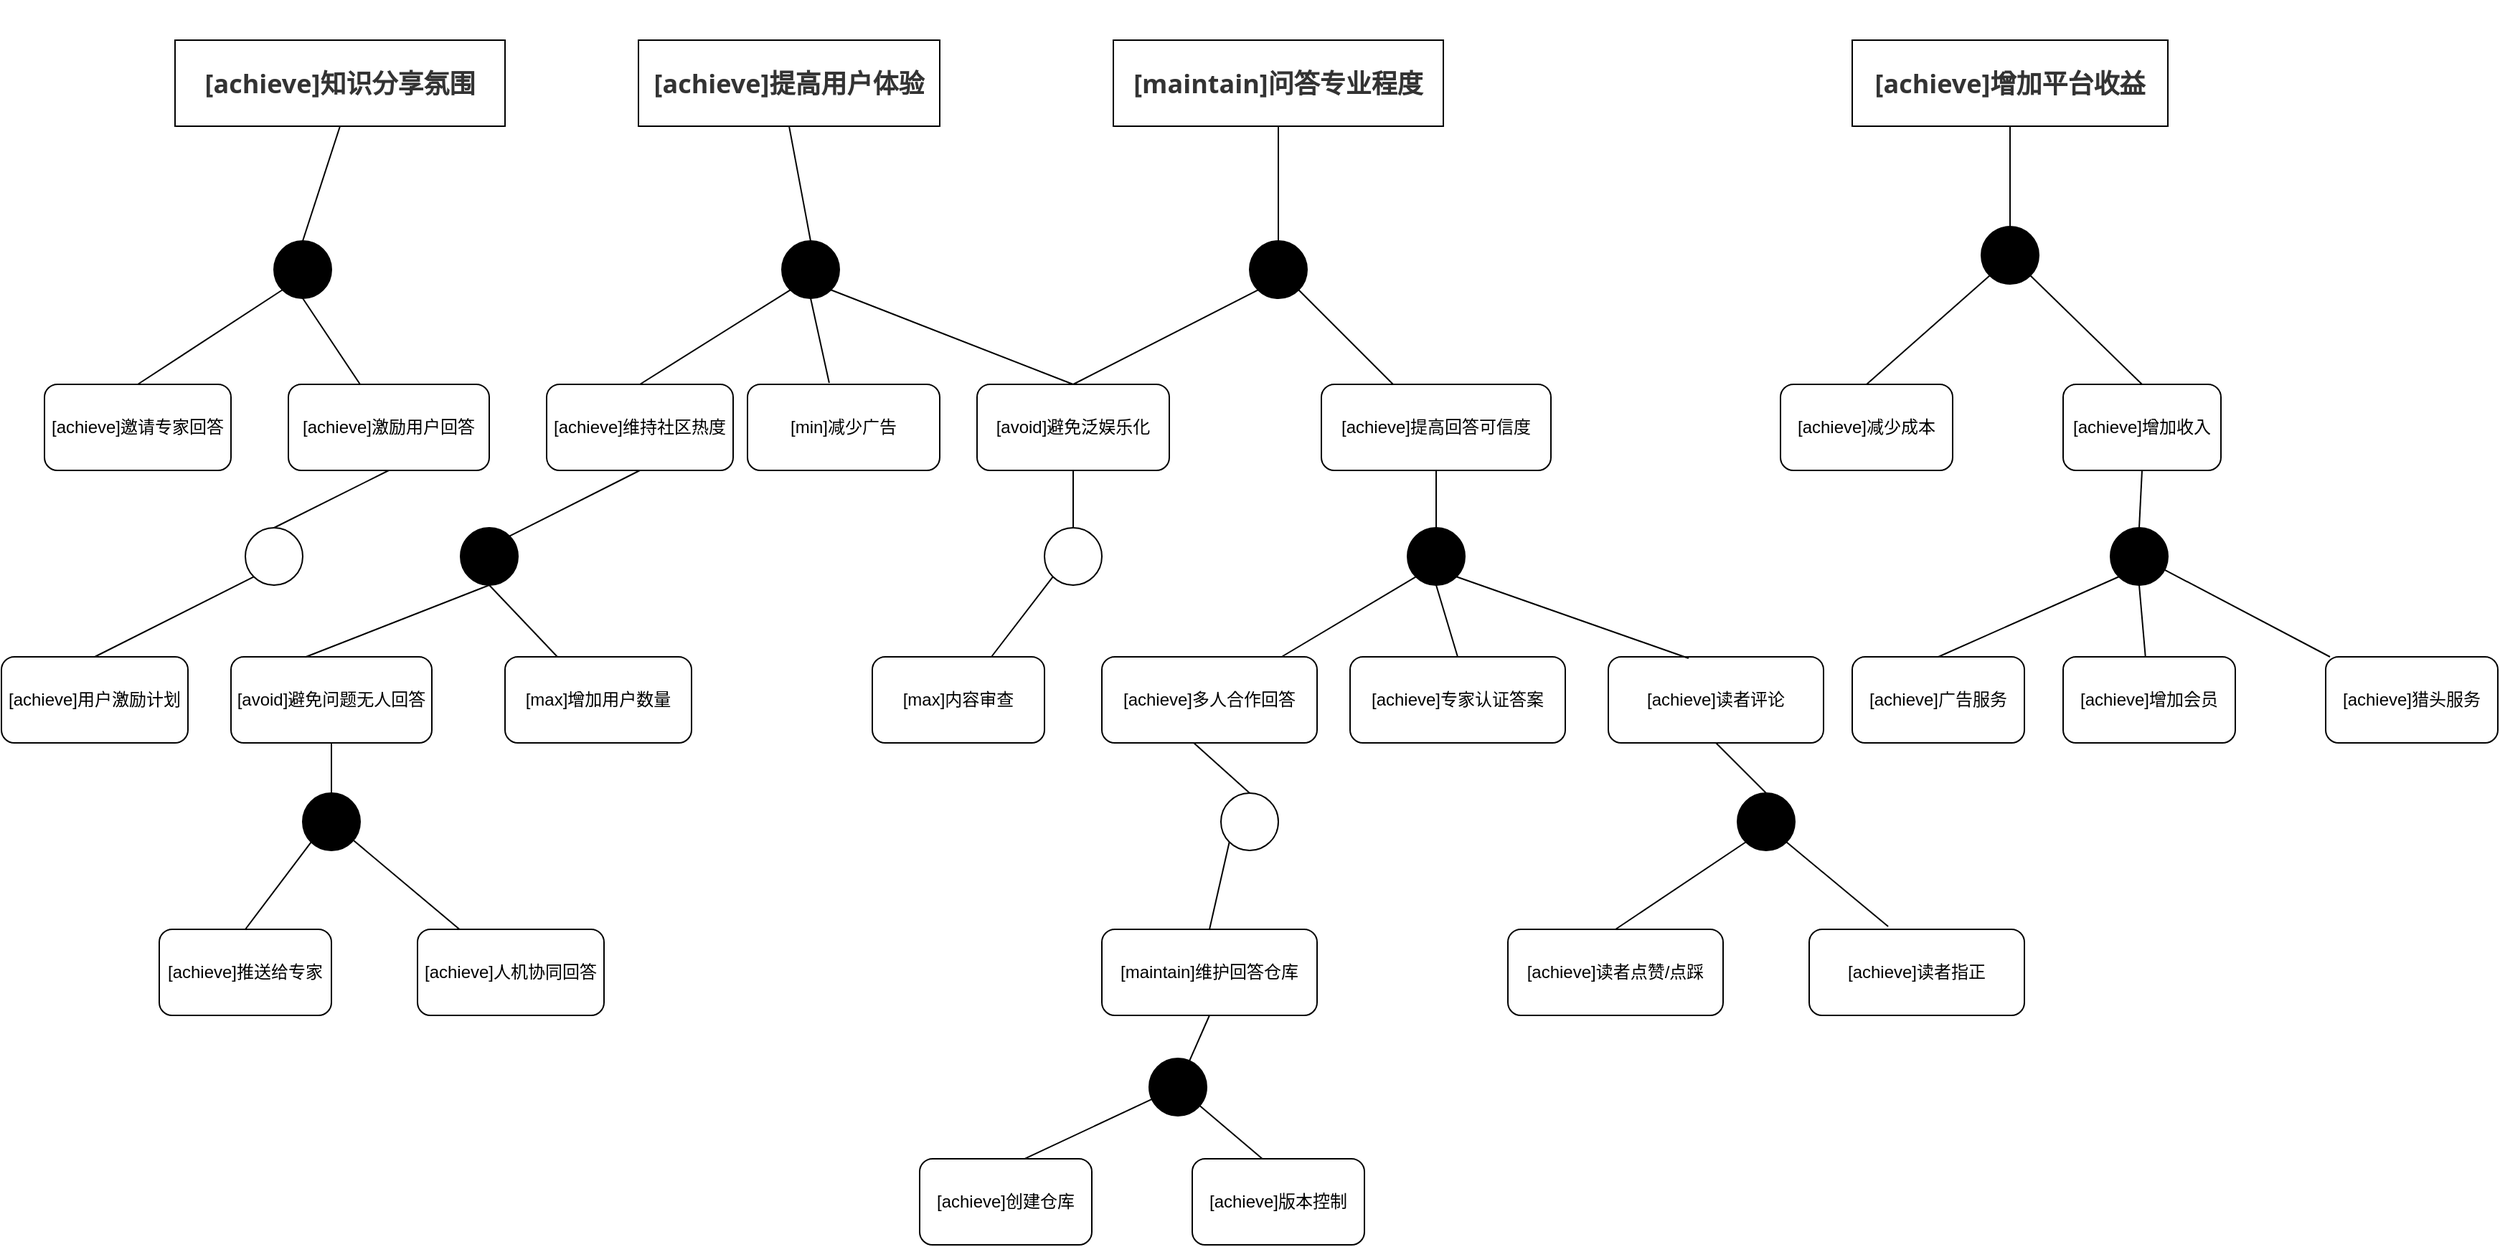 <mxfile version="14.1.1" type="device"><diagram id="c5r6MwyinAqBQ_KtJTv8" name="Page-1"><mxGraphModel dx="3032" dy="974" grid="1" gridSize="10" guides="1" tooltips="1" connect="1" arrows="1" fold="1" page="1" pageScale="1" pageWidth="827" pageHeight="1169" math="0" shadow="0"><root><mxCell id="0"/><mxCell id="1" parent="0"/><mxCell id="TVfMlnX1F5dGDZJgpHDr-1" value="&#10;&#10;&lt;h3 class=&quot;md-end-block md-heading md-focus&quot; style=&quot;box-sizing: border-box; font-size: 1.5em; margin-top: 1rem; margin-bottom: 1rem; position: relative; font-weight: bold; line-height: 1.43; cursor: text; color: rgb(51, 51, 51); font-family: &amp;quot;open sans&amp;quot;, &amp;quot;clear sans&amp;quot;, &amp;quot;helvetica neue&amp;quot;, helvetica, arial, sans-serif; font-style: normal; letter-spacing: normal; text-indent: 0px; text-transform: none; word-spacing: 0px;&quot;&gt;&lt;span class=&quot;md-plain md-expand&quot; style=&quot;box-sizing: border-box&quot;&gt; [achieve]知识分享氛围&lt;/span&gt;&lt;/h3&gt;&#10;&#10;" style="rounded=0;whiteSpace=wrap;html=1;" parent="1" vertex="1"><mxGeometry x="-49" y="40" width="230" height="60" as="geometry"/></mxCell><mxCell id="TVfMlnX1F5dGDZJgpHDr-2" value="&lt;h3 class=&quot;md-end-block md-heading md-focus&quot; style=&quot;box-sizing: border-box ; font-size: 1.5em ; margin-top: 1rem ; margin-bottom: 1rem ; position: relative ; line-height: 1.43 ; cursor: text ; color: rgb(51 , 51 , 51) ; font-family: &amp;#34;open sans&amp;#34; , &amp;#34;clear sans&amp;#34; , &amp;#34;helvetica neue&amp;#34; , &amp;#34;helvetica&amp;#34; , &amp;#34;arial&amp;#34; , sans-serif&quot;&gt;&lt;span class=&quot;md-plain md-expand&quot; style=&quot;box-sizing: border-box&quot;&gt;[achieve]提高用户体验&lt;/span&gt;&lt;/h3&gt;" style="rounded=0;whiteSpace=wrap;html=1;" parent="1" vertex="1"><mxGeometry x="274" y="40" width="210" height="60" as="geometry"/></mxCell><mxCell id="TVfMlnX1F5dGDZJgpHDr-4" value="&lt;h3 class=&quot;md-end-block md-heading md-focus&quot; style=&quot;box-sizing: border-box ; font-size: 1.5em ; margin-top: 1rem ; margin-bottom: 1rem ; position: relative ; line-height: 1.43 ; cursor: text ; color: rgb(51 , 51 , 51) ; font-family: &amp;#34;open sans&amp;#34; , &amp;#34;clear sans&amp;#34; , &amp;#34;helvetica neue&amp;#34; , &amp;#34;helvetica&amp;#34; , &amp;#34;arial&amp;#34; , sans-serif&quot;&gt;&lt;span class=&quot;md-plain md-expand&quot; style=&quot;box-sizing: border-box&quot;&gt;[maintain]问答专业程度&lt;/span&gt;&lt;/h3&gt;" style="rounded=0;whiteSpace=wrap;html=1;" parent="1" vertex="1"><mxGeometry x="605" y="40" width="230" height="60" as="geometry"/></mxCell><mxCell id="TVfMlnX1F5dGDZJgpHDr-9" value="" style="endArrow=none;html=1;exitX=0.5;exitY=1;exitDx=0;exitDy=0;entryX=0.5;entryY=0;entryDx=0;entryDy=0;" parent="1" source="TVfMlnX1F5dGDZJgpHDr-1" target="TVfMlnX1F5dGDZJgpHDr-16" edge="1"><mxGeometry width="50" height="50" relative="1" as="geometry"><mxPoint x="531" y="200" as="sourcePoint"/><mxPoint x="66" y="170" as="targetPoint"/></mxGeometry></mxCell><mxCell id="TVfMlnX1F5dGDZJgpHDr-16" value="" style="ellipse;whiteSpace=wrap;html=1;aspect=fixed;fillColor=#000000;" parent="1" vertex="1"><mxGeometry x="20" y="180" width="40" height="40" as="geometry"/></mxCell><mxCell id="TVfMlnX1F5dGDZJgpHDr-17" value="[achieve]邀请专家回答" style="rounded=1;whiteSpace=wrap;html=1;fillColor=#FFFFFF;" parent="1" vertex="1"><mxGeometry x="-140" y="280" width="130" height="60" as="geometry"/></mxCell><mxCell id="MAQKGqkf7CWAPBK6Lvbw-1" value="" style="endArrow=none;html=1;exitX=0.5;exitY=0;exitDx=0;exitDy=0;entryX=0;entryY=1;entryDx=0;entryDy=0;" parent="1" source="TVfMlnX1F5dGDZJgpHDr-17" target="TVfMlnX1F5dGDZJgpHDr-16" edge="1"><mxGeometry width="50" height="50" relative="1" as="geometry"><mxPoint x="471" y="350" as="sourcePoint"/><mxPoint x="521" y="300" as="targetPoint"/></mxGeometry></mxCell><mxCell id="MAQKGqkf7CWAPBK6Lvbw-3" value="" style="endArrow=none;html=1;exitX=0.5;exitY=1;exitDx=0;exitDy=0;" parent="1" source="TVfMlnX1F5dGDZJgpHDr-16" target="MAQKGqkf7CWAPBK6Lvbw-4" edge="1"><mxGeometry width="50" height="50" relative="1" as="geometry"><mxPoint x="471" y="350" as="sourcePoint"/><mxPoint x="91" y="300" as="targetPoint"/></mxGeometry></mxCell><mxCell id="MAQKGqkf7CWAPBK6Lvbw-4" value="[achieve]激励用户回答" style="rounded=1;whiteSpace=wrap;html=1;" parent="1" vertex="1"><mxGeometry x="30" y="280" width="140" height="60" as="geometry"/></mxCell><mxCell id="MAQKGqkf7CWAPBK6Lvbw-5" value="" style="endArrow=none;html=1;exitX=0;exitY=1;exitDx=0;exitDy=0;entryX=0.5;entryY=0;entryDx=0;entryDy=0;" parent="1" source="MAQKGqkf7CWAPBK6Lvbw-10" target="MAQKGqkf7CWAPBK6Lvbw-17" edge="1"><mxGeometry width="50" height="50" relative="1" as="geometry"><mxPoint x="560" y="350" as="sourcePoint"/><mxPoint x="299.038" y="330" as="targetPoint"/></mxGeometry></mxCell><mxCell id="MAQKGqkf7CWAPBK6Lvbw-8" value="" style="ellipse;whiteSpace=wrap;html=1;aspect=fixed;fillColor=#FFFFFF;" parent="1" vertex="1"><mxGeometry y="380" width="40" height="40" as="geometry"/></mxCell><mxCell id="MAQKGqkf7CWAPBK6Lvbw-9" value="" style="ellipse;whiteSpace=wrap;html=1;aspect=fixed;fillColor=#000000;" parent="1" vertex="1"><mxGeometry x="150" y="380" width="40" height="40" as="geometry"/></mxCell><mxCell id="MAQKGqkf7CWAPBK6Lvbw-10" value="" style="ellipse;whiteSpace=wrap;html=1;aspect=fixed;fillColor=#000000;" parent="1" vertex="1"><mxGeometry x="374" y="180" width="40" height="40" as="geometry"/></mxCell><mxCell id="MAQKGqkf7CWAPBK6Lvbw-11" value="" style="ellipse;whiteSpace=wrap;html=1;aspect=fixed;fillColor=#000000;" parent="1" vertex="1"><mxGeometry x="700" y="180" width="40" height="40" as="geometry"/></mxCell><mxCell id="MAQKGqkf7CWAPBK6Lvbw-17" value="[achieve]维持社区热度" style="rounded=1;whiteSpace=wrap;html=1;" parent="1" vertex="1"><mxGeometry x="210" y="280" width="130" height="60" as="geometry"/></mxCell><mxCell id="MAQKGqkf7CWAPBK6Lvbw-18" value="" style="endArrow=none;html=1;exitX=0.5;exitY=1;exitDx=0;exitDy=0;entryX=0.5;entryY=0;entryDx=0;entryDy=0;" parent="1" source="TVfMlnX1F5dGDZJgpHDr-2" target="MAQKGqkf7CWAPBK6Lvbw-10" edge="1"><mxGeometry width="50" height="50" relative="1" as="geometry"><mxPoint x="165.0" y="110" as="sourcePoint"/><mxPoint x="414" y="180" as="targetPoint"/></mxGeometry></mxCell><mxCell id="MAQKGqkf7CWAPBK6Lvbw-22" value="[avoid]避免泛娱乐化" style="rounded=1;whiteSpace=wrap;html=1;" parent="1" vertex="1"><mxGeometry x="510" y="280" width="134" height="60" as="geometry"/></mxCell><mxCell id="MAQKGqkf7CWAPBK6Lvbw-23" value="" style="endArrow=none;html=1;exitX=1;exitY=1;exitDx=0;exitDy=0;entryX=0.5;entryY=0;entryDx=0;entryDy=0;" parent="1" source="MAQKGqkf7CWAPBK6Lvbw-10" target="MAQKGqkf7CWAPBK6Lvbw-22" edge="1"><mxGeometry width="50" height="50" relative="1" as="geometry"><mxPoint x="424" y="240" as="sourcePoint"/><mxPoint x="456.02" y="337" as="targetPoint"/></mxGeometry></mxCell><mxCell id="MAQKGqkf7CWAPBK6Lvbw-29" value="" style="endArrow=none;html=1;entryX=0.5;entryY=1;entryDx=0;entryDy=0;exitX=0.5;exitY=0;exitDx=0;exitDy=0;" parent="1" source="MAQKGqkf7CWAPBK6Lvbw-11" target="TVfMlnX1F5dGDZJgpHDr-4" edge="1"><mxGeometry width="50" height="50" relative="1" as="geometry"><mxPoint x="830" y="190" as="sourcePoint"/><mxPoint x="335" y="120.0" as="targetPoint"/></mxGeometry></mxCell><mxCell id="MAQKGqkf7CWAPBK6Lvbw-41" value="[achieve]多人合作回答" style="rounded=1;whiteSpace=wrap;html=1;" parent="1" vertex="1"><mxGeometry x="597" y="470" width="150" height="60" as="geometry"/></mxCell><mxCell id="MAQKGqkf7CWAPBK6Lvbw-53" value="[achieve]提高回答可信度" style="rounded=1;whiteSpace=wrap;html=1;" parent="1" vertex="1"><mxGeometry x="750" y="280" width="160" height="60" as="geometry"/></mxCell><mxCell id="MAQKGqkf7CWAPBK6Lvbw-55" value="" style="endArrow=none;html=1;exitX=1;exitY=1;exitDx=0;exitDy=0;" parent="1" source="MAQKGqkf7CWAPBK6Lvbw-11" target="MAQKGqkf7CWAPBK6Lvbw-53" edge="1"><mxGeometry width="50" height="50" relative="1" as="geometry"><mxPoint x="654.142" y="284.142" as="sourcePoint"/><mxPoint x="730" y="340" as="targetPoint"/></mxGeometry></mxCell><mxCell id="Ue7XWO0vt0uBbbZi4uhy-1" value="[achieve]用户激励计划" style="rounded=1;whiteSpace=wrap;html=1;" parent="1" vertex="1"><mxGeometry x="-170" y="470" width="130" height="60" as="geometry"/></mxCell><mxCell id="Ue7XWO0vt0uBbbZi4uhy-2" value="[avoid]避免问题无人回答" style="rounded=1;whiteSpace=wrap;html=1;" parent="1" vertex="1"><mxGeometry x="-10" y="470" width="140" height="60" as="geometry"/></mxCell><mxCell id="Ue7XWO0vt0uBbbZi4uhy-3" value="[max]内容审查" style="rounded=1;whiteSpace=wrap;html=1;" parent="1" vertex="1"><mxGeometry x="437" y="470" width="120" height="60" as="geometry"/></mxCell><mxCell id="Ue7XWO0vt0uBbbZi4uhy-6" value="[max]增加用户数量" style="rounded=1;whiteSpace=wrap;html=1;" parent="1" vertex="1"><mxGeometry x="181" y="470" width="130" height="60" as="geometry"/></mxCell><mxCell id="Ue7XWO0vt0uBbbZi4uhy-7" value="[maintain]维护回答仓库" style="rounded=1;whiteSpace=wrap;html=1;" parent="1" vertex="1"><mxGeometry x="597" y="660" width="150" height="60" as="geometry"/></mxCell><mxCell id="Ue7XWO0vt0uBbbZi4uhy-9" value="" style="endArrow=none;html=1;entryX=0.5;entryY=1;entryDx=0;entryDy=0;exitX=0.5;exitY=0;exitDx=0;exitDy=0;" parent="1" source="MAQKGqkf7CWAPBK6Lvbw-8" target="MAQKGqkf7CWAPBK6Lvbw-4" edge="1"><mxGeometry width="50" height="50" relative="1" as="geometry"><mxPoint x="-230" y="410" as="sourcePoint"/><mxPoint x="-180" y="360" as="targetPoint"/></mxGeometry></mxCell><mxCell id="Ue7XWO0vt0uBbbZi4uhy-10" value="" style="endArrow=none;html=1;entryX=0;entryY=1;entryDx=0;entryDy=0;exitX=0.5;exitY=0;exitDx=0;exitDy=0;" parent="1" source="Ue7XWO0vt0uBbbZi4uhy-1" target="MAQKGqkf7CWAPBK6Lvbw-8" edge="1"><mxGeometry width="50" height="50" relative="1" as="geometry"><mxPoint x="60" y="390" as="sourcePoint"/><mxPoint x="100" y="350" as="targetPoint"/></mxGeometry></mxCell><mxCell id="Ue7XWO0vt0uBbbZi4uhy-12" value="" style="endArrow=none;html=1;entryX=0.5;entryY=1;entryDx=0;entryDy=0;exitX=1;exitY=0;exitDx=0;exitDy=0;" parent="1" source="MAQKGqkf7CWAPBK6Lvbw-9" target="MAQKGqkf7CWAPBK6Lvbw-17" edge="1"><mxGeometry width="50" height="50" relative="1" as="geometry"><mxPoint x="220" y="380" as="sourcePoint"/><mxPoint x="100" y="350" as="targetPoint"/></mxGeometry></mxCell><mxCell id="Ue7XWO0vt0uBbbZi4uhy-16" value="" style="endArrow=none;html=1;entryX=0.5;entryY=1;entryDx=0;entryDy=0;exitX=0.371;exitY=0.002;exitDx=0;exitDy=0;exitPerimeter=0;" parent="1" source="Ue7XWO0vt0uBbbZi4uhy-2" target="MAQKGqkf7CWAPBK6Lvbw-9" edge="1"><mxGeometry width="50" height="50" relative="1" as="geometry"><mxPoint x="194.142" y="395.858" as="sourcePoint"/><mxPoint x="251" y="350" as="targetPoint"/></mxGeometry></mxCell><mxCell id="Ue7XWO0vt0uBbbZi4uhy-17" value="" style="endArrow=none;html=1;exitX=0.5;exitY=1;exitDx=0;exitDy=0;" parent="1" source="MAQKGqkf7CWAPBK6Lvbw-9" target="Ue7XWO0vt0uBbbZi4uhy-6" edge="1"><mxGeometry width="50" height="50" relative="1" as="geometry"><mxPoint x="204.142" y="405.858" as="sourcePoint"/><mxPoint x="261" y="360" as="targetPoint"/></mxGeometry></mxCell><mxCell id="Ue7XWO0vt0uBbbZi4uhy-20" value="" style="endArrow=none;html=1;exitX=0.5;exitY=0;exitDx=0;exitDy=0;" parent="1" target="MAQKGqkf7CWAPBK6Lvbw-22" edge="1"><mxGeometry width="50" height="50" relative="1" as="geometry"><mxPoint x="577" y="390" as="sourcePoint"/><mxPoint x="251" y="350" as="targetPoint"/></mxGeometry></mxCell><mxCell id="Ue7XWO0vt0uBbbZi4uhy-22" value="" style="endArrow=none;html=1;entryX=0;entryY=1;entryDx=0;entryDy=0;" parent="1" source="Ue7XWO0vt0uBbbZi4uhy-3" target="g92eQeSZdGsgzhpoQsuZ-10" edge="1"><mxGeometry width="50" height="50" relative="1" as="geometry"><mxPoint x="214.142" y="415.858" as="sourcePoint"/><mxPoint x="591.142" y="424.142" as="targetPoint"/></mxGeometry></mxCell><mxCell id="Ue7XWO0vt0uBbbZi4uhy-46" value="&lt;h3 class=&quot;md-end-block md-heading md-focus&quot; style=&quot;box-sizing: border-box ; font-size: 1.5em ; margin-top: 1rem ; margin-bottom: 1rem ; position: relative ; line-height: 1.43 ; cursor: text ; color: rgb(51 , 51 , 51) ; font-family: &amp;#34;open sans&amp;#34; , &amp;#34;clear sans&amp;#34; , &amp;#34;helvetica neue&amp;#34; , &amp;#34;helvetica&amp;#34; , &amp;#34;arial&amp;#34; , sans-serif&quot;&gt;&lt;span class=&quot;md-plain md-expand&quot; style=&quot;box-sizing: border-box&quot;&gt;[achieve]增加平台收益&lt;/span&gt;&lt;/h3&gt;" style="rounded=0;whiteSpace=wrap;html=1;" parent="1" vertex="1"><mxGeometry x="1120" y="40" width="220" height="60" as="geometry"/></mxCell><mxCell id="Ue7XWO0vt0uBbbZi4uhy-47" value="" style="ellipse;whiteSpace=wrap;html=1;aspect=fixed;fillColor=#000000;" parent="1" vertex="1"><mxGeometry x="1210" y="170" width="40" height="40" as="geometry"/></mxCell><mxCell id="Ue7XWO0vt0uBbbZi4uhy-48" value="" style="endArrow=none;html=1;entryX=0.5;entryY=1;entryDx=0;entryDy=0;exitX=0.5;exitY=0;exitDx=0;exitDy=0;" parent="1" source="Ue7XWO0vt0uBbbZi4uhy-47" target="Ue7XWO0vt0uBbbZi4uhy-46" edge="1"><mxGeometry width="50" height="50" relative="1" as="geometry"><mxPoint x="890" y="230.0" as="sourcePoint"/><mxPoint x="1230" y="110" as="targetPoint"/></mxGeometry></mxCell><mxCell id="Ue7XWO0vt0uBbbZi4uhy-49" value="[achieve]减少成本" style="rounded=1;whiteSpace=wrap;html=1;" parent="1" vertex="1"><mxGeometry x="1070" y="280" width="120" height="60" as="geometry"/></mxCell><mxCell id="Ue7XWO0vt0uBbbZi4uhy-50" value="" style="endArrow=none;html=1;exitX=0;exitY=1;exitDx=0;exitDy=0;entryX=0.5;entryY=0;entryDx=0;entryDy=0;" parent="1" source="Ue7XWO0vt0uBbbZi4uhy-47" target="Ue7XWO0vt0uBbbZi4uhy-49" edge="1"><mxGeometry width="50" height="50" relative="1" as="geometry"><mxPoint x="688.142" y="264.142" as="sourcePoint"/><mxPoint x="860" y="370" as="targetPoint"/></mxGeometry></mxCell><mxCell id="Ue7XWO0vt0uBbbZi4uhy-51" value="[achieve]增加收入" style="rounded=1;whiteSpace=wrap;html=1;" parent="1" vertex="1"><mxGeometry x="1267" y="280" width="110" height="60" as="geometry"/></mxCell><mxCell id="Ue7XWO0vt0uBbbZi4uhy-52" value="" style="endArrow=none;html=1;entryX=0.5;entryY=0;entryDx=0;entryDy=0;exitX=1;exitY=1;exitDx=0;exitDy=0;" parent="1" source="Ue7XWO0vt0uBbbZi4uhy-47" target="Ue7XWO0vt0uBbbZi4uhy-51" edge="1"><mxGeometry width="50" height="50" relative="1" as="geometry"><mxPoint x="1257" y="190" as="sourcePoint"/><mxPoint x="890" y="390" as="targetPoint"/></mxGeometry></mxCell><mxCell id="Ue7XWO0vt0uBbbZi4uhy-53" value="[achieve]广告服务" style="rounded=1;whiteSpace=wrap;html=1;" parent="1" vertex="1"><mxGeometry x="1120" y="470" width="120" height="60" as="geometry"/></mxCell><mxCell id="Ue7XWO0vt0uBbbZi4uhy-54" value="[achieve]增加会员" style="rounded=1;whiteSpace=wrap;html=1;" parent="1" vertex="1"><mxGeometry x="1267" y="470" width="120" height="60" as="geometry"/></mxCell><mxCell id="g92eQeSZdGsgzhpoQsuZ-1" value="" style="ellipse;whiteSpace=wrap;html=1;aspect=fixed;fillColor=#000000;" parent="1" vertex="1"><mxGeometry x="40" y="565" width="40" height="40" as="geometry"/></mxCell><mxCell id="g92eQeSZdGsgzhpoQsuZ-2" value="" style="endArrow=none;html=1;entryX=0.5;entryY=0;entryDx=0;entryDy=0;exitX=0.5;exitY=1;exitDx=0;exitDy=0;" parent="1" source="Ue7XWO0vt0uBbbZi4uhy-2" target="g92eQeSZdGsgzhpoQsuZ-1" edge="1"><mxGeometry width="50" height="50" relative="1" as="geometry"><mxPoint x="84.52" y="480.12" as="sourcePoint"/><mxPoint x="180" y="430" as="targetPoint"/></mxGeometry></mxCell><mxCell id="g92eQeSZdGsgzhpoQsuZ-3" value="" style="endArrow=none;html=1;exitX=0;exitY=1;exitDx=0;exitDy=0;entryX=0.5;entryY=0;entryDx=0;entryDy=0;" parent="1" source="g92eQeSZdGsgzhpoQsuZ-1" target="g92eQeSZdGsgzhpoQsuZ-4" edge="1"><mxGeometry width="50" height="50" relative="1" as="geometry"><mxPoint x="94.52" y="490.12" as="sourcePoint"/><mxPoint x="20" y="620" as="targetPoint"/></mxGeometry></mxCell><mxCell id="g92eQeSZdGsgzhpoQsuZ-4" value="[achieve]推送给专家" style="rounded=1;whiteSpace=wrap;html=1;" parent="1" vertex="1"><mxGeometry x="-60" y="660" width="120" height="60" as="geometry"/></mxCell><mxCell id="g92eQeSZdGsgzhpoQsuZ-5" value="[achieve]人机协同回答" style="rounded=1;whiteSpace=wrap;html=1;" parent="1" vertex="1"><mxGeometry x="120" y="660" width="130" height="60" as="geometry"/></mxCell><mxCell id="g92eQeSZdGsgzhpoQsuZ-7" value="" style="endArrow=none;html=1;" parent="1" source="g92eQeSZdGsgzhpoQsuZ-1" target="g92eQeSZdGsgzhpoQsuZ-5" edge="1"><mxGeometry width="50" height="50" relative="1" as="geometry"><mxPoint x="100" y="599" as="sourcePoint"/><mxPoint x="10" y="630" as="targetPoint"/><Array as="points"/></mxGeometry></mxCell><mxCell id="g92eQeSZdGsgzhpoQsuZ-8" value="[min]减少广告" style="rounded=1;whiteSpace=wrap;html=1;" parent="1" vertex="1"><mxGeometry x="350" y="280" width="134" height="60" as="geometry"/></mxCell><mxCell id="g92eQeSZdGsgzhpoQsuZ-9" value="" style="endArrow=none;html=1;exitX=0.5;exitY=1;exitDx=0;exitDy=0;entryX=0.425;entryY=-0.017;entryDx=0;entryDy=0;entryPerimeter=0;" parent="1" source="MAQKGqkf7CWAPBK6Lvbw-10" target="g92eQeSZdGsgzhpoQsuZ-8" edge="1"><mxGeometry width="50" height="50" relative="1" as="geometry"><mxPoint x="424" y="240" as="sourcePoint"/><mxPoint x="456.02" y="337" as="targetPoint"/></mxGeometry></mxCell><mxCell id="g92eQeSZdGsgzhpoQsuZ-10" value="" style="ellipse;whiteSpace=wrap;html=1;aspect=fixed;fillColor=#FFFFFF;" parent="1" vertex="1"><mxGeometry x="557" y="380" width="40" height="40" as="geometry"/></mxCell><mxCell id="g92eQeSZdGsgzhpoQsuZ-13" value="" style="endArrow=none;html=1;exitX=0;exitY=1;exitDx=0;exitDy=0;entryX=0.5;entryY=0;entryDx=0;entryDy=0;" parent="1" source="MAQKGqkf7CWAPBK6Lvbw-11" target="MAQKGqkf7CWAPBK6Lvbw-22" edge="1"><mxGeometry width="50" height="50" relative="1" as="geometry"><mxPoint x="654.142" y="284.142" as="sourcePoint"/><mxPoint x="730" y="340" as="targetPoint"/></mxGeometry></mxCell><mxCell id="g92eQeSZdGsgzhpoQsuZ-15" value="" style="endArrow=none;html=1;entryX=0.5;entryY=1;entryDx=0;entryDy=0;exitX=0.5;exitY=0;exitDx=0;exitDy=0;" parent="1" source="g92eQeSZdGsgzhpoQsuZ-17" target="MAQKGqkf7CWAPBK6Lvbw-53" edge="1"><mxGeometry width="50" height="50" relative="1" as="geometry"><mxPoint x="900" y="370" as="sourcePoint"/><mxPoint x="251" y="350" as="targetPoint"/></mxGeometry></mxCell><mxCell id="g92eQeSZdGsgzhpoQsuZ-16" value="" style="endArrow=none;html=1;entryX=0;entryY=1;entryDx=0;entryDy=0;" parent="1" source="MAQKGqkf7CWAPBK6Lvbw-41" target="g92eQeSZdGsgzhpoQsuZ-17" edge="1"><mxGeometry width="50" height="50" relative="1" as="geometry"><mxPoint x="577" y="390" as="sourcePoint"/><mxPoint x="251" y="350" as="targetPoint"/></mxGeometry></mxCell><mxCell id="g92eQeSZdGsgzhpoQsuZ-17" value="" style="ellipse;whiteSpace=wrap;html=1;aspect=fixed;fillColor=#000000;" parent="1" vertex="1"><mxGeometry x="810" y="380" width="40" height="40" as="geometry"/></mxCell><mxCell id="g92eQeSZdGsgzhpoQsuZ-19" value="[achieve]专家认证答案" style="rounded=1;whiteSpace=wrap;html=1;" parent="1" vertex="1"><mxGeometry x="770" y="470" width="150" height="60" as="geometry"/></mxCell><mxCell id="g92eQeSZdGsgzhpoQsuZ-20" value="[achieve]读者评论" style="rounded=1;whiteSpace=wrap;html=1;shadow=0;" parent="1" vertex="1"><mxGeometry x="950" y="470" width="150" height="60" as="geometry"/></mxCell><mxCell id="g92eQeSZdGsgzhpoQsuZ-21" value="" style="endArrow=none;html=1;entryX=0.5;entryY=1;entryDx=0;entryDy=0;exitX=0.5;exitY=0;exitDx=0;exitDy=0;" parent="1" source="g92eQeSZdGsgzhpoQsuZ-19" target="g92eQeSZdGsgzhpoQsuZ-17" edge="1"><mxGeometry width="50" height="50" relative="1" as="geometry"><mxPoint x="577" y="390" as="sourcePoint"/><mxPoint x="251" y="350" as="targetPoint"/></mxGeometry></mxCell><mxCell id="g92eQeSZdGsgzhpoQsuZ-22" value="" style="endArrow=none;html=1;exitX=0.373;exitY=0.017;exitDx=0;exitDy=0;exitPerimeter=0;entryX=1;entryY=1;entryDx=0;entryDy=0;" parent="1" source="g92eQeSZdGsgzhpoQsuZ-20" target="g92eQeSZdGsgzhpoQsuZ-17" edge="1"><mxGeometry width="50" height="50" relative="1" as="geometry"><mxPoint x="577" y="390" as="sourcePoint"/><mxPoint x="960" y="370" as="targetPoint"/></mxGeometry></mxCell><mxCell id="g92eQeSZdGsgzhpoQsuZ-23" value="" style="endArrow=none;html=1;entryX=0.427;entryY=1;entryDx=0;entryDy=0;entryPerimeter=0;exitX=0.5;exitY=0;exitDx=0;exitDy=0;" parent="1" source="g92eQeSZdGsgzhpoQsuZ-26" target="MAQKGqkf7CWAPBK6Lvbw-41" edge="1"><mxGeometry width="50" height="50" relative="1" as="geometry"><mxPoint x="1034" y="590" as="sourcePoint"/><mxPoint x="251" y="350" as="targetPoint"/></mxGeometry></mxCell><mxCell id="g92eQeSZdGsgzhpoQsuZ-26" value="" style="ellipse;whiteSpace=wrap;html=1;aspect=fixed;fillColor=#FFFFFF;" parent="1" vertex="1"><mxGeometry x="680" y="565" width="40" height="40" as="geometry"/></mxCell><mxCell id="g92eQeSZdGsgzhpoQsuZ-28" value="" style="endArrow=none;html=1;entryX=0.5;entryY=0;entryDx=0;entryDy=0;exitX=0;exitY=1;exitDx=0;exitDy=0;" parent="1" source="g92eQeSZdGsgzhpoQsuZ-26" target="Ue7XWO0vt0uBbbZi4uhy-7" edge="1"><mxGeometry width="50" height="50" relative="1" as="geometry"><mxPoint x="1034" y="590" as="sourcePoint"/><mxPoint x="251" y="350" as="targetPoint"/></mxGeometry></mxCell><mxCell id="g92eQeSZdGsgzhpoQsuZ-29" value="" style="ellipse;whiteSpace=wrap;html=1;aspect=fixed;fillColor=#000000;" parent="1" vertex="1"><mxGeometry x="630" y="750" width="40" height="40" as="geometry"/></mxCell><mxCell id="g92eQeSZdGsgzhpoQsuZ-30" value="" style="endArrow=none;html=1;entryX=0.5;entryY=1;entryDx=0;entryDy=0;" parent="1" source="g92eQeSZdGsgzhpoQsuZ-29" target="Ue7XWO0vt0uBbbZi4uhy-7" edge="1"><mxGeometry width="50" height="50" relative="1" as="geometry"><mxPoint x="1034" y="590" as="sourcePoint"/><mxPoint x="251" y="350" as="targetPoint"/></mxGeometry></mxCell><mxCell id="g92eQeSZdGsgzhpoQsuZ-31" value="" style="endArrow=none;html=1;entryX=0.575;entryY=0.033;entryDx=0;entryDy=0;entryPerimeter=0;" parent="1" source="g92eQeSZdGsgzhpoQsuZ-29" target="g92eQeSZdGsgzhpoQsuZ-36" edge="1"><mxGeometry width="50" height="50" relative="1" as="geometry"><mxPoint x="646.712" y="770.272" as="sourcePoint"/><mxPoint x="580" y="840" as="targetPoint"/></mxGeometry></mxCell><mxCell id="g92eQeSZdGsgzhpoQsuZ-34" value="" style="endArrow=none;html=1;entryX=0.417;entryY=0.017;entryDx=0;entryDy=0;entryPerimeter=0;" parent="1" source="g92eQeSZdGsgzhpoQsuZ-29" target="g92eQeSZdGsgzhpoQsuZ-37" edge="1"><mxGeometry width="50" height="50" relative="1" as="geometry"><mxPoint x="646.712" y="770.272" as="sourcePoint"/><mxPoint x="690" y="830" as="targetPoint"/></mxGeometry></mxCell><mxCell id="g92eQeSZdGsgzhpoQsuZ-36" value="[achieve]创建仓库" style="rounded=1;whiteSpace=wrap;html=1;" parent="1" vertex="1"><mxGeometry x="470" y="820" width="120" height="60" as="geometry"/></mxCell><mxCell id="g92eQeSZdGsgzhpoQsuZ-37" value="[achieve]版本控制" style="rounded=1;whiteSpace=wrap;html=1;" parent="1" vertex="1"><mxGeometry x="660" y="820" width="120" height="60" as="geometry"/></mxCell><mxCell id="g92eQeSZdGsgzhpoQsuZ-38" value="" style="ellipse;whiteSpace=wrap;html=1;aspect=fixed;fillColor=#000000;" parent="1" vertex="1"><mxGeometry x="1040" y="565" width="40" height="40" as="geometry"/></mxCell><mxCell id="g92eQeSZdGsgzhpoQsuZ-39" value="" style="endArrow=none;html=1;entryX=0.5;entryY=0;entryDx=0;entryDy=0;exitX=0.5;exitY=1;exitDx=0;exitDy=0;" parent="1" source="g92eQeSZdGsgzhpoQsuZ-20" target="g92eQeSZdGsgzhpoQsuZ-38" edge="1"><mxGeometry width="50" height="50" relative="1" as="geometry"><mxPoint x="577" y="390" as="sourcePoint"/><mxPoint x="251" y="350" as="targetPoint"/></mxGeometry></mxCell><mxCell id="g92eQeSZdGsgzhpoQsuZ-41" value="" style="endArrow=none;html=1;entryX=0;entryY=1;entryDx=0;entryDy=0;exitX=0.5;exitY=0;exitDx=0;exitDy=0;" parent="1" source="g92eQeSZdGsgzhpoQsuZ-45" target="g92eQeSZdGsgzhpoQsuZ-38" edge="1"><mxGeometry width="50" height="50" relative="1" as="geometry"><mxPoint x="1010" y="730" as="sourcePoint"/><mxPoint x="1060" y="620" as="targetPoint"/></mxGeometry></mxCell><mxCell id="g92eQeSZdGsgzhpoQsuZ-43" value="" style="endArrow=none;html=1;entryX=1;entryY=1;entryDx=0;entryDy=0;exitX=0.367;exitY=-0.033;exitDx=0;exitDy=0;exitPerimeter=0;" parent="1" source="g92eQeSZdGsgzhpoQsuZ-46" target="g92eQeSZdGsgzhpoQsuZ-38" edge="1"><mxGeometry width="50" height="50" relative="1" as="geometry"><mxPoint x="1120" y="710" as="sourcePoint"/><mxPoint x="1060" y="620" as="targetPoint"/></mxGeometry></mxCell><mxCell id="g92eQeSZdGsgzhpoQsuZ-45" value="[achieve]读者点赞/点踩" style="rounded=1;whiteSpace=wrap;html=1;" parent="1" vertex="1"><mxGeometry x="880" y="660" width="150" height="60" as="geometry"/></mxCell><mxCell id="g92eQeSZdGsgzhpoQsuZ-46" value="[achieve]读者指正" style="rounded=1;whiteSpace=wrap;html=1;" parent="1" vertex="1"><mxGeometry x="1090" y="660" width="150" height="60" as="geometry"/></mxCell><mxCell id="g92eQeSZdGsgzhpoQsuZ-47" value="" style="ellipse;whiteSpace=wrap;html=1;aspect=fixed;fillColor=#000000;" parent="1" vertex="1"><mxGeometry x="1300" y="380" width="40" height="40" as="geometry"/></mxCell><mxCell id="g92eQeSZdGsgzhpoQsuZ-48" value="" style="endArrow=none;html=1;entryX=0.5;entryY=1;entryDx=0;entryDy=0;exitX=0.5;exitY=0;exitDx=0;exitDy=0;" parent="1" source="g92eQeSZdGsgzhpoQsuZ-47" target="Ue7XWO0vt0uBbbZi4uhy-51" edge="1"><mxGeometry width="50" height="50" relative="1" as="geometry"><mxPoint x="1257" y="190" as="sourcePoint"/><mxPoint x="890" y="390" as="targetPoint"/></mxGeometry></mxCell><mxCell id="g92eQeSZdGsgzhpoQsuZ-49" value="[achieve]猎头服务" style="rounded=1;whiteSpace=wrap;html=1;" parent="1" vertex="1"><mxGeometry x="1450" y="470" width="120" height="60" as="geometry"/></mxCell><mxCell id="g92eQeSZdGsgzhpoQsuZ-50" value="" style="endArrow=none;html=1;entryX=0.5;entryY=0;entryDx=0;entryDy=0;exitX=0;exitY=1;exitDx=0;exitDy=0;" parent="1" source="g92eQeSZdGsgzhpoQsuZ-47" target="Ue7XWO0vt0uBbbZi4uhy-53" edge="1"><mxGeometry width="50" height="50" relative="1" as="geometry"><mxPoint x="1257" y="190" as="sourcePoint"/><mxPoint x="890" y="390" as="targetPoint"/></mxGeometry></mxCell><mxCell id="g92eQeSZdGsgzhpoQsuZ-51" value="" style="endArrow=none;html=1;exitX=0.5;exitY=1;exitDx=0;exitDy=0;" parent="1" source="g92eQeSZdGsgzhpoQsuZ-47" target="Ue7XWO0vt0uBbbZi4uhy-54" edge="1"><mxGeometry width="50" height="50" relative="1" as="geometry"><mxPoint x="1257" y="190" as="sourcePoint"/><mxPoint x="890" y="390" as="targetPoint"/></mxGeometry></mxCell><mxCell id="g92eQeSZdGsgzhpoQsuZ-53" value="" style="endArrow=none;html=1;" parent="1" source="g92eQeSZdGsgzhpoQsuZ-47" target="g92eQeSZdGsgzhpoQsuZ-49" edge="1"><mxGeometry width="50" height="50" relative="1" as="geometry"><mxPoint x="1257" y="190" as="sourcePoint"/><mxPoint x="890" y="390" as="targetPoint"/></mxGeometry></mxCell></root></mxGraphModel></diagram></mxfile>